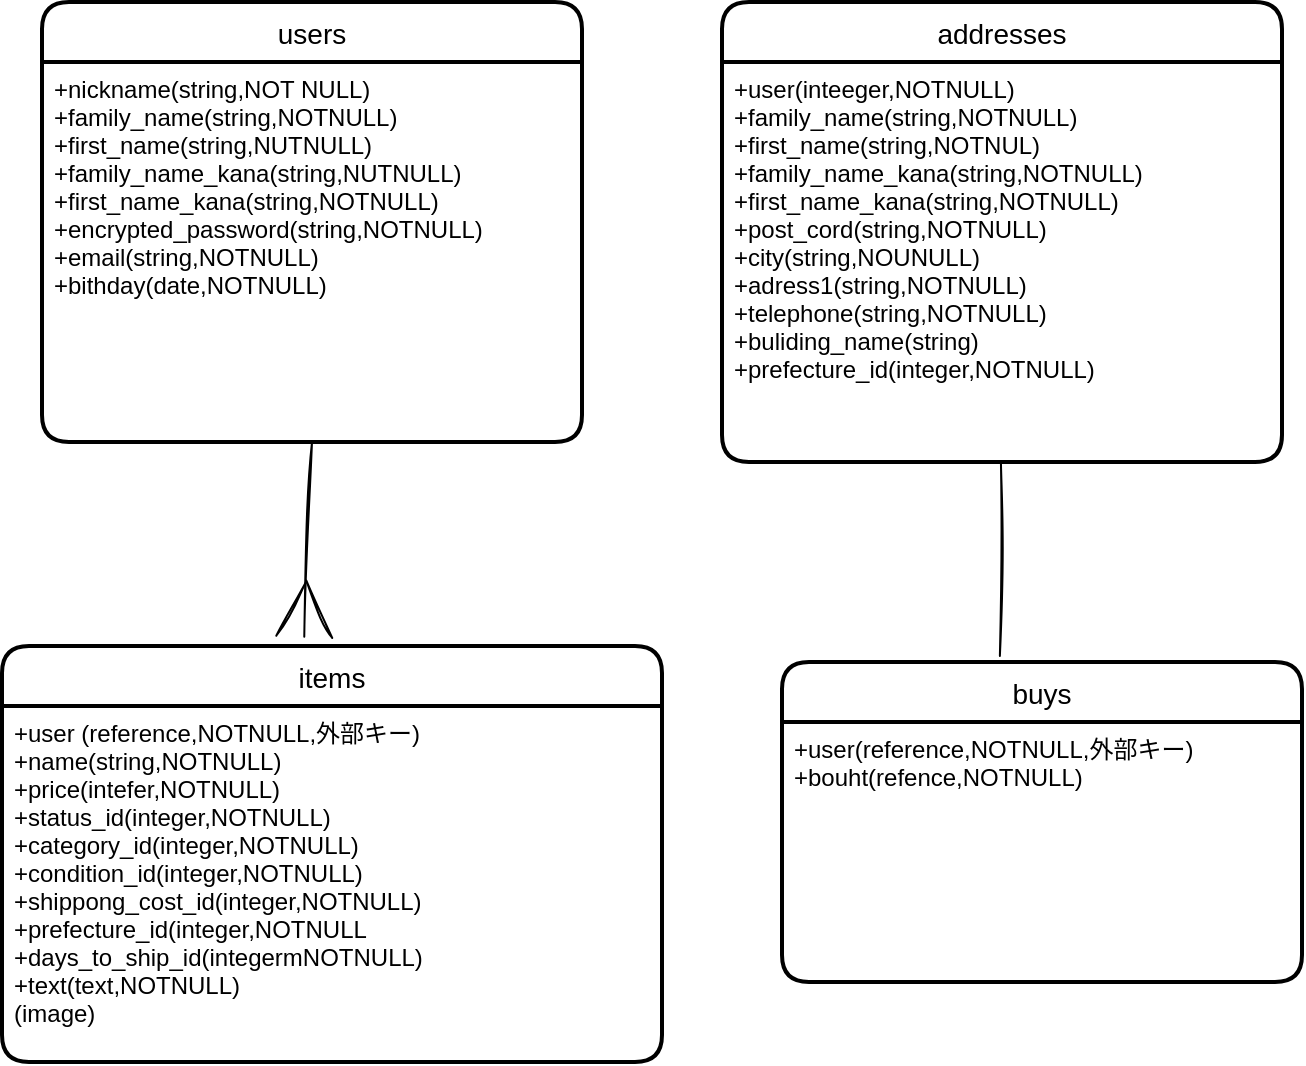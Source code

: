 <mxfile>
    <diagram id="ZettP8FchyofibpzeMIi" name="ページ1">
        <mxGraphModel dx="543" dy="520" grid="1" gridSize="10" guides="1" tooltips="1" connect="1" arrows="1" fold="1" page="1" pageScale="1" pageWidth="827" pageHeight="1169" math="0" shadow="0">
            <root>
                <mxCell id="0"/>
                <mxCell id="1" parent="0"/>
                <mxCell id="46" value="users" style="swimlane;childLayout=stackLayout;horizontal=1;startSize=30;horizontalStack=0;rounded=1;fontSize=14;fontStyle=0;strokeWidth=2;resizeParent=0;resizeLast=1;shadow=0;dashed=0;align=center;" parent="1" vertex="1">
                    <mxGeometry x="60" y="20" width="270" height="220" as="geometry"/>
                </mxCell>
                <mxCell id="47" value="+nickname(string,NOT NULL)&#10;+family_name(string,NOTNULL)&#10;+first_name(string,NUTNULL)&#10;+family_name_kana(string,NUTNULL)&#10;+first_name_kana(string,NOTNULL)&#10;+encrypted_password(string,NOTNULL)&#10;+email(string,NOTNULL)&#10;+bithday(date,NOTNULL)" style="align=left;strokeColor=none;fillColor=none;spacingLeft=4;fontSize=12;verticalAlign=top;resizable=0;rotatable=0;part=1;" parent="46" vertex="1">
                    <mxGeometry y="30" width="270" height="190" as="geometry"/>
                </mxCell>
                <mxCell id="49" value="buys" style="swimlane;childLayout=stackLayout;horizontal=1;startSize=30;horizontalStack=0;rounded=1;fontSize=14;fontStyle=0;strokeWidth=2;resizeParent=0;resizeLast=1;shadow=0;dashed=0;align=center;" parent="1" vertex="1">
                    <mxGeometry x="430" y="350" width="260" height="160" as="geometry"/>
                </mxCell>
                <mxCell id="50" value="+user(reference,NOTNULL,外部キー)&#10;+bouht(refence,NOTNULL)" style="align=left;strokeColor=none;fillColor=none;spacingLeft=4;fontSize=12;verticalAlign=top;resizable=0;rotatable=0;part=1;" parent="49" vertex="1">
                    <mxGeometry y="30" width="260" height="130" as="geometry"/>
                </mxCell>
                <mxCell id="51" value="items" style="swimlane;childLayout=stackLayout;horizontal=1;startSize=30;horizontalStack=0;rounded=1;fontSize=14;fontStyle=0;strokeWidth=2;resizeParent=0;resizeLast=1;shadow=0;dashed=0;align=center;" parent="1" vertex="1">
                    <mxGeometry x="40" y="342" width="330" height="208" as="geometry"/>
                </mxCell>
                <mxCell id="52" value="+user (reference,NOTNULL,外部キー)&#10;+name(string,NOTNULL)&#10;+price(intefer,NOTNULL)&#10;+status_id(integer,NOTNULL)&#10;+category_id(integer,NOTNULL)&#10;+condition_id(integer,NOTNULL)&#10;+shippong_cost_id(integer,NOTNULL)&#10;+prefecture_id(integer,NOTNULL&#10;+days_to_ship_id(integermNOTNULL)&#10;+text(text,NOTNULL)&#10;(image)" style="align=left;strokeColor=none;fillColor=none;spacingLeft=4;fontSize=12;verticalAlign=top;resizable=0;rotatable=0;part=1;" parent="51" vertex="1">
                    <mxGeometry y="30" width="330" height="178" as="geometry"/>
                </mxCell>
                <mxCell id="53" value="addresses" style="swimlane;childLayout=stackLayout;horizontal=1;startSize=30;horizontalStack=0;rounded=1;fontSize=14;fontStyle=0;strokeWidth=2;resizeParent=0;resizeLast=1;shadow=0;dashed=0;align=center;" parent="1" vertex="1">
                    <mxGeometry x="400" y="20" width="280" height="230" as="geometry"/>
                </mxCell>
                <mxCell id="54" value="+user(inteeger,NOTNULL)&#10;+family_name(string,NOTNULL)&#10;+first_name(string,NOTNUL)&#10;+family_name_kana(string,NOTNULL)&#10;+first_name_kana(string,NOTNULL)&#10;+post_cord(string,NOTNULL)&#10;+city(string,NOUNULL)&#10;+adress1(string,NOTNULL)&#10;+telephone(string,NOTNULL)&#10;+buliding_name(string)&#10;+prefecture_id(integer,NOTNULL)" style="align=left;strokeColor=none;fillColor=none;spacingLeft=4;fontSize=12;verticalAlign=top;resizable=0;rotatable=0;part=1;" parent="53" vertex="1">
                    <mxGeometry y="30" width="280" height="200" as="geometry"/>
                </mxCell>
                <mxCell id="65" style="edgeStyle=none;sketch=1;html=1;exitX=0.5;exitY=1;exitDx=0;exitDy=0;entryX=0.458;entryY=-0.022;entryDx=0;entryDy=0;entryPerimeter=0;endArrow=ERmany;endFill=0;startSize=6;endSize=26;" parent="1" source="47" target="51" edge="1">
                    <mxGeometry relative="1" as="geometry"/>
                </mxCell>
                <mxCell id="67" style="edgeStyle=none;sketch=1;html=1;entryX=0.419;entryY=-0.019;entryDx=0;entryDy=0;entryPerimeter=0;endArrow=none;endFill=0;startSize=6;endSize=26;" parent="1" source="54" target="49" edge="1">
                    <mxGeometry relative="1" as="geometry"/>
                </mxCell>
            </root>
        </mxGraphModel>
    </diagram>
</mxfile>